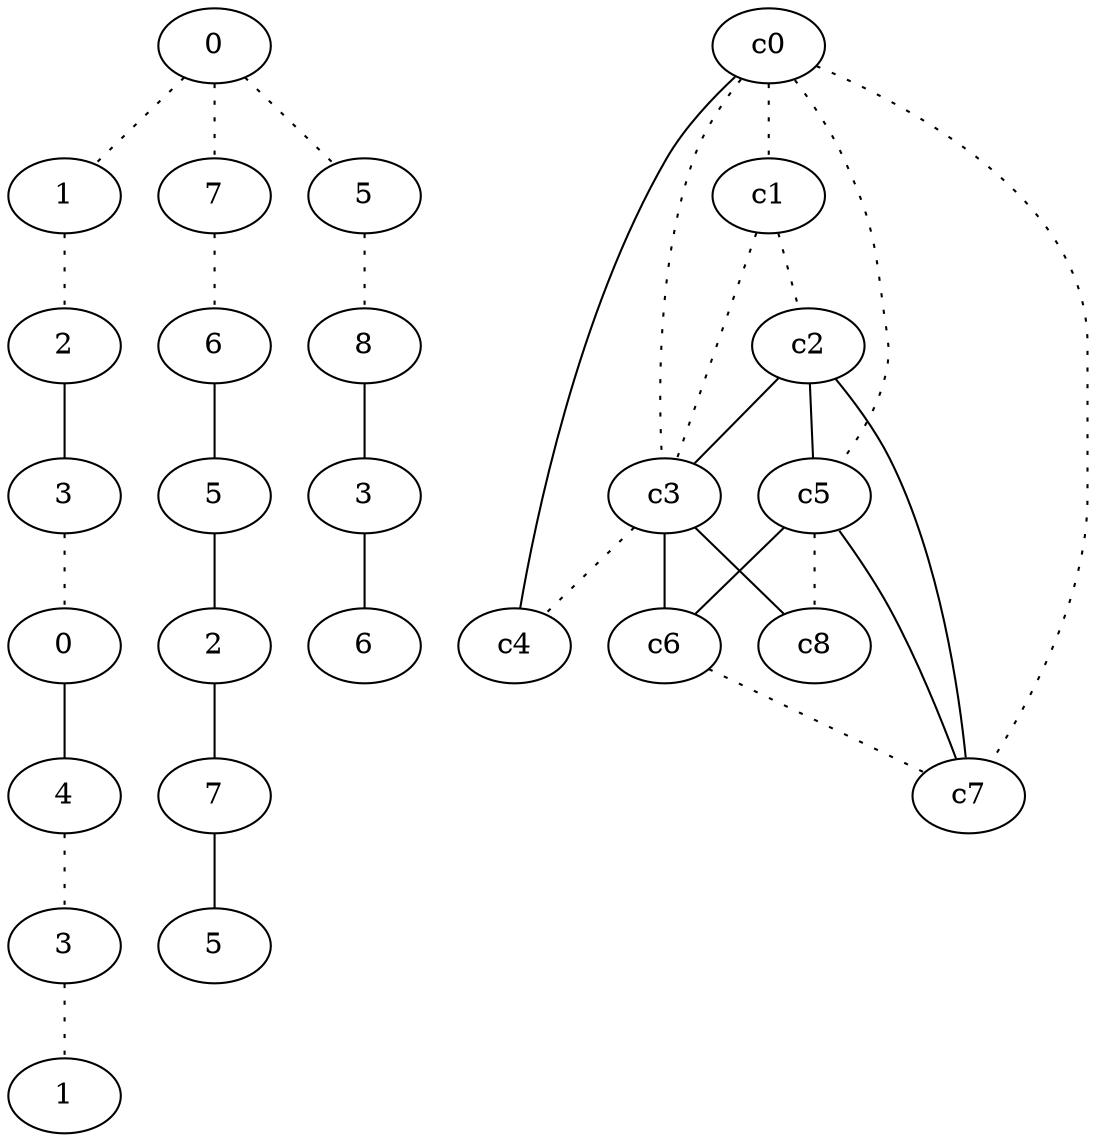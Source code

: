 graph {
a0[label=0];
a1[label=1];
a2[label=2];
a3[label=3];
a4[label=0];
a5[label=4];
a6[label=3];
a7[label=1];
a8[label=7];
a9[label=6];
a10[label=5];
a11[label=2];
a12[label=7];
a13[label=5];
a14[label=5];
a15[label=8];
a16[label=3];
a17[label=6];
a0 -- a1 [style=dotted];
a0 -- a8 [style=dotted];
a0 -- a14 [style=dotted];
a1 -- a2 [style=dotted];
a2 -- a3;
a3 -- a4 [style=dotted];
a4 -- a5;
a5 -- a6 [style=dotted];
a6 -- a7 [style=dotted];
a8 -- a9 [style=dotted];
a9 -- a10;
a10 -- a11;
a11 -- a12;
a12 -- a13;
a14 -- a15 [style=dotted];
a15 -- a16;
a16 -- a17;
c0 -- c1 [style=dotted];
c0 -- c3 [style=dotted];
c0 -- c4;
c0 -- c5 [style=dotted];
c0 -- c7 [style=dotted];
c1 -- c2 [style=dotted];
c1 -- c3 [style=dotted];
c2 -- c3;
c2 -- c5;
c2 -- c7;
c3 -- c4 [style=dotted];
c3 -- c6;
c3 -- c8;
c5 -- c6;
c5 -- c7;
c5 -- c8 [style=dotted];
c6 -- c7 [style=dotted];
}
